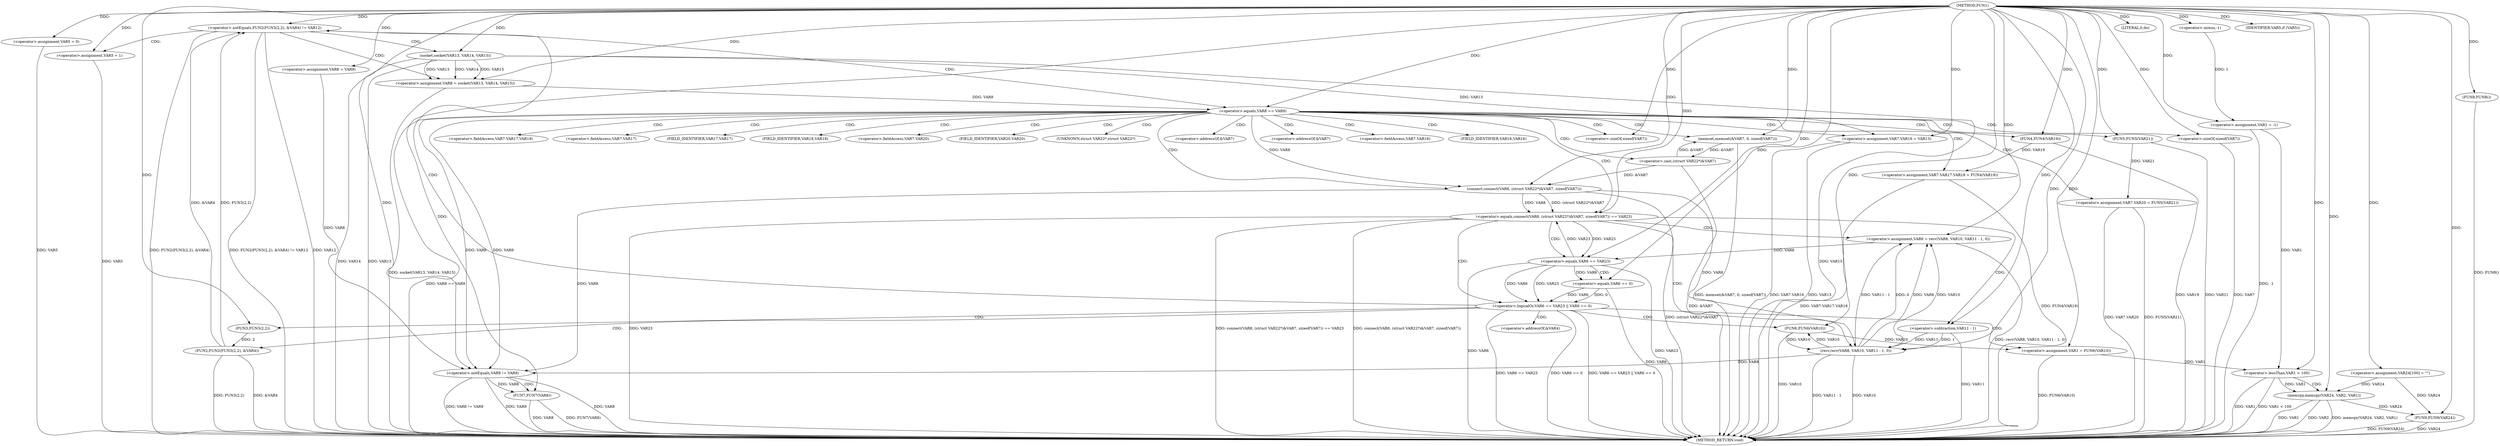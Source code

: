 digraph FUN1 {  
"1000100" [label = "(METHOD,FUN1)" ]
"1000240" [label = "(METHOD_RETURN,void)" ]
"1000103" [label = "(<operator>.assignment,VAR1 = -1)" ]
"1000105" [label = "(<operator>.minus,-1)" ]
"1000112" [label = "(<operator>.assignment,VAR5 = 0)" ]
"1000118" [label = "(<operator>.assignment,VAR8 = VAR9)" ]
"1000125" [label = "(<operator>.notEquals,FUN2(FUN3(2,2), &VAR4) != VAR12)" ]
"1000126" [label = "(FUN2,FUN2(FUN3(2,2), &VAR4))" ]
"1000127" [label = "(FUN3,FUN3(2,2))" ]
"1000135" [label = "(<operator>.assignment,VAR5 = 1)" ]
"1000138" [label = "(<operator>.assignment,VAR8 = socket(VAR13, VAR14, VAR15))" ]
"1000140" [label = "(socket,socket(VAR13, VAR14, VAR15))" ]
"1000145" [label = "(<operator>.equals,VAR8 == VAR9)" ]
"1000150" [label = "(memset,memset(&VAR7, 0, sizeof(VAR7)))" ]
"1000154" [label = "(<operator>.sizeOf,sizeof(VAR7))" ]
"1000156" [label = "(<operator>.assignment,VAR7.VAR16 = VAR13)" ]
"1000161" [label = "(<operator>.assignment,VAR7.VAR17.VAR18 = FUN4(VAR19))" ]
"1000167" [label = "(FUN4,FUN4(VAR19))" ]
"1000169" [label = "(<operator>.assignment,VAR7.VAR20 = FUN5(VAR21))" ]
"1000173" [label = "(FUN5,FUN5(VAR21))" ]
"1000176" [label = "(<operator>.equals,connect(VAR8, (struct VAR22*)&VAR7, sizeof(VAR7)) == VAR23)" ]
"1000177" [label = "(connect,connect(VAR8, (struct VAR22*)&VAR7, sizeof(VAR7)))" ]
"1000179" [label = "(<operator>.cast,(struct VAR22*)&VAR7)" ]
"1000183" [label = "(<operator>.sizeOf,sizeof(VAR7))" ]
"1000188" [label = "(<operator>.assignment,VAR6 = recv(VAR8, VAR10, VAR11 - 1, 0))" ]
"1000190" [label = "(recv,recv(VAR8, VAR10, VAR11 - 1, 0))" ]
"1000193" [label = "(<operator>.subtraction,VAR11 - 1)" ]
"1000198" [label = "(<operator>.logicalOr,VAR6 == VAR23 || VAR6 == 0)" ]
"1000199" [label = "(<operator>.equals,VAR6 == VAR23)" ]
"1000202" [label = "(<operator>.equals,VAR6 == 0)" ]
"1000207" [label = "(<operator>.assignment,VAR1 = FUN6(VAR10))" ]
"1000209" [label = "(FUN6,FUN6(VAR10))" ]
"1000211" [label = "(LITERAL,0,do)" ]
"1000213" [label = "(<operator>.notEquals,VAR8 != VAR9)" ]
"1000217" [label = "(FUN7,FUN7(VAR8))" ]
"1000220" [label = "(IDENTIFIER,VAR5,if (VAR5))" ]
"1000222" [label = "(FUN8,FUN8())" ]
"1000226" [label = "(<operator>.assignment,VAR24[100] = \"\")" ]
"1000230" [label = "(<operator>.lessThan,VAR1 < 100)" ]
"1000234" [label = "(memcpy,memcpy(VAR24, VAR2, VAR1))" ]
"1000238" [label = "(FUN9,FUN9(VAR24))" ]
"1000130" [label = "(<operator>.addressOf,&VAR4)" ]
"1000151" [label = "(<operator>.addressOf,&VAR7)" ]
"1000157" [label = "(<operator>.fieldAccess,VAR7.VAR16)" ]
"1000159" [label = "(FIELD_IDENTIFIER,VAR16,VAR16)" ]
"1000162" [label = "(<operator>.fieldAccess,VAR7.VAR17.VAR18)" ]
"1000163" [label = "(<operator>.fieldAccess,VAR7.VAR17)" ]
"1000165" [label = "(FIELD_IDENTIFIER,VAR17,VAR17)" ]
"1000166" [label = "(FIELD_IDENTIFIER,VAR18,VAR18)" ]
"1000170" [label = "(<operator>.fieldAccess,VAR7.VAR20)" ]
"1000172" [label = "(FIELD_IDENTIFIER,VAR20,VAR20)" ]
"1000180" [label = "(UNKNOWN,struct VAR22*,struct VAR22*)" ]
"1000181" [label = "(<operator>.addressOf,&VAR7)" ]
  "1000140" -> "1000240"  [ label = "DDG: VAR14"] 
  "1000176" -> "1000240"  [ label = "DDG: VAR23"] 
  "1000177" -> "1000240"  [ label = "DDG: (struct VAR22*)&VAR7"] 
  "1000179" -> "1000240"  [ label = "DDG: &VAR7"] 
  "1000198" -> "1000240"  [ label = "DDG: VAR6 == VAR23"] 
  "1000161" -> "1000240"  [ label = "DDG: VAR7.VAR17.VAR18"] 
  "1000173" -> "1000240"  [ label = "DDG: VAR21"] 
  "1000167" -> "1000240"  [ label = "DDG: VAR19"] 
  "1000126" -> "1000240"  [ label = "DDG: &VAR4"] 
  "1000125" -> "1000240"  [ label = "DDG: FUN2(FUN3(2,2), &VAR4)"] 
  "1000125" -> "1000240"  [ label = "DDG: FUN2(FUN3(2,2), &VAR4) != VAR12"] 
  "1000193" -> "1000240"  [ label = "DDG: VAR11"] 
  "1000199" -> "1000240"  [ label = "DDG: VAR23"] 
  "1000234" -> "1000240"  [ label = "DDG: VAR1"] 
  "1000207" -> "1000240"  [ label = "DDG: FUN6(VAR10)"] 
  "1000209" -> "1000240"  [ label = "DDG: VAR10"] 
  "1000234" -> "1000240"  [ label = "DDG: VAR2"] 
  "1000238" -> "1000240"  [ label = "DDG: VAR24"] 
  "1000188" -> "1000240"  [ label = "DDG: recv(VAR8, VAR10, VAR11 - 1, 0)"] 
  "1000199" -> "1000240"  [ label = "DDG: VAR6"] 
  "1000156" -> "1000240"  [ label = "DDG: VAR7.VAR16"] 
  "1000103" -> "1000240"  [ label = "DDG: -1"] 
  "1000217" -> "1000240"  [ label = "DDG: FUN7(VAR8)"] 
  "1000238" -> "1000240"  [ label = "DDG: FUN9(VAR24)"] 
  "1000156" -> "1000240"  [ label = "DDG: VAR13"] 
  "1000213" -> "1000240"  [ label = "DDG: VAR8"] 
  "1000125" -> "1000240"  [ label = "DDG: VAR12"] 
  "1000140" -> "1000240"  [ label = "DDG: VAR13"] 
  "1000138" -> "1000240"  [ label = "DDG: socket(VAR13, VAR14, VAR15)"] 
  "1000183" -> "1000240"  [ label = "DDG: VAR7"] 
  "1000161" -> "1000240"  [ label = "DDG: FUN4(VAR19)"] 
  "1000217" -> "1000240"  [ label = "DDG: VAR8"] 
  "1000202" -> "1000240"  [ label = "DDG: VAR6"] 
  "1000222" -> "1000240"  [ label = "DDG: FUN8()"] 
  "1000176" -> "1000240"  [ label = "DDG: connect(VAR8, (struct VAR22*)&VAR7, sizeof(VAR7)) == VAR23"] 
  "1000126" -> "1000240"  [ label = "DDG: FUN3(2,2)"] 
  "1000230" -> "1000240"  [ label = "DDG: VAR1"] 
  "1000213" -> "1000240"  [ label = "DDG: VAR8 != VAR9"] 
  "1000190" -> "1000240"  [ label = "DDG: VAR11 - 1"] 
  "1000112" -> "1000240"  [ label = "DDG: VAR5"] 
  "1000169" -> "1000240"  [ label = "DDG: FUN5(VAR21)"] 
  "1000234" -> "1000240"  [ label = "DDG: memcpy(VAR24, VAR2, VAR1)"] 
  "1000135" -> "1000240"  [ label = "DDG: VAR5"] 
  "1000145" -> "1000240"  [ label = "DDG: VAR8 == VAR9"] 
  "1000140" -> "1000240"  [ label = "DDG: VAR15"] 
  "1000230" -> "1000240"  [ label = "DDG: VAR1 < 100"] 
  "1000213" -> "1000240"  [ label = "DDG: VAR9"] 
  "1000176" -> "1000240"  [ label = "DDG: connect(VAR8, (struct VAR22*)&VAR7, sizeof(VAR7))"] 
  "1000169" -> "1000240"  [ label = "DDG: VAR7.VAR20"] 
  "1000150" -> "1000240"  [ label = "DDG: memset(&VAR7, 0, sizeof(VAR7))"] 
  "1000190" -> "1000240"  [ label = "DDG: VAR10"] 
  "1000198" -> "1000240"  [ label = "DDG: VAR6 == 0"] 
  "1000198" -> "1000240"  [ label = "DDG: VAR6 == VAR23 || VAR6 == 0"] 
  "1000105" -> "1000103"  [ label = "DDG: 1"] 
  "1000100" -> "1000103"  [ label = "DDG: "] 
  "1000100" -> "1000105"  [ label = "DDG: "] 
  "1000100" -> "1000112"  [ label = "DDG: "] 
  "1000100" -> "1000118"  [ label = "DDG: "] 
  "1000126" -> "1000125"  [ label = "DDG: FUN3(2,2)"] 
  "1000126" -> "1000125"  [ label = "DDG: &VAR4"] 
  "1000127" -> "1000126"  [ label = "DDG: 2"] 
  "1000100" -> "1000127"  [ label = "DDG: "] 
  "1000100" -> "1000125"  [ label = "DDG: "] 
  "1000100" -> "1000135"  [ label = "DDG: "] 
  "1000140" -> "1000138"  [ label = "DDG: VAR13"] 
  "1000140" -> "1000138"  [ label = "DDG: VAR14"] 
  "1000140" -> "1000138"  [ label = "DDG: VAR15"] 
  "1000100" -> "1000138"  [ label = "DDG: "] 
  "1000100" -> "1000140"  [ label = "DDG: "] 
  "1000138" -> "1000145"  [ label = "DDG: VAR8"] 
  "1000100" -> "1000145"  [ label = "DDG: "] 
  "1000179" -> "1000150"  [ label = "DDG: &VAR7"] 
  "1000100" -> "1000150"  [ label = "DDG: "] 
  "1000100" -> "1000154"  [ label = "DDG: "] 
  "1000140" -> "1000156"  [ label = "DDG: VAR13"] 
  "1000100" -> "1000156"  [ label = "DDG: "] 
  "1000167" -> "1000161"  [ label = "DDG: VAR19"] 
  "1000100" -> "1000167"  [ label = "DDG: "] 
  "1000173" -> "1000169"  [ label = "DDG: VAR21"] 
  "1000100" -> "1000173"  [ label = "DDG: "] 
  "1000177" -> "1000176"  [ label = "DDG: VAR8"] 
  "1000177" -> "1000176"  [ label = "DDG: (struct VAR22*)&VAR7"] 
  "1000145" -> "1000177"  [ label = "DDG: VAR8"] 
  "1000100" -> "1000177"  [ label = "DDG: "] 
  "1000179" -> "1000177"  [ label = "DDG: &VAR7"] 
  "1000150" -> "1000179"  [ label = "DDG: &VAR7"] 
  "1000100" -> "1000183"  [ label = "DDG: "] 
  "1000199" -> "1000176"  [ label = "DDG: VAR23"] 
  "1000100" -> "1000176"  [ label = "DDG: "] 
  "1000190" -> "1000188"  [ label = "DDG: VAR8"] 
  "1000190" -> "1000188"  [ label = "DDG: VAR10"] 
  "1000190" -> "1000188"  [ label = "DDG: VAR11 - 1"] 
  "1000190" -> "1000188"  [ label = "DDG: 0"] 
  "1000100" -> "1000188"  [ label = "DDG: "] 
  "1000177" -> "1000190"  [ label = "DDG: VAR8"] 
  "1000100" -> "1000190"  [ label = "DDG: "] 
  "1000209" -> "1000190"  [ label = "DDG: VAR10"] 
  "1000193" -> "1000190"  [ label = "DDG: VAR11"] 
  "1000193" -> "1000190"  [ label = "DDG: 1"] 
  "1000100" -> "1000193"  [ label = "DDG: "] 
  "1000199" -> "1000198"  [ label = "DDG: VAR6"] 
  "1000199" -> "1000198"  [ label = "DDG: VAR23"] 
  "1000188" -> "1000199"  [ label = "DDG: VAR6"] 
  "1000100" -> "1000199"  [ label = "DDG: "] 
  "1000176" -> "1000199"  [ label = "DDG: VAR23"] 
  "1000202" -> "1000198"  [ label = "DDG: VAR6"] 
  "1000202" -> "1000198"  [ label = "DDG: 0"] 
  "1000199" -> "1000202"  [ label = "DDG: VAR6"] 
  "1000100" -> "1000202"  [ label = "DDG: "] 
  "1000209" -> "1000207"  [ label = "DDG: VAR10"] 
  "1000100" -> "1000207"  [ label = "DDG: "] 
  "1000190" -> "1000209"  [ label = "DDG: VAR10"] 
  "1000100" -> "1000209"  [ label = "DDG: "] 
  "1000100" -> "1000211"  [ label = "DDG: "] 
  "1000177" -> "1000213"  [ label = "DDG: VAR8"] 
  "1000190" -> "1000213"  [ label = "DDG: VAR8"] 
  "1000118" -> "1000213"  [ label = "DDG: VAR8"] 
  "1000145" -> "1000213"  [ label = "DDG: VAR8"] 
  "1000100" -> "1000213"  [ label = "DDG: "] 
  "1000145" -> "1000213"  [ label = "DDG: VAR9"] 
  "1000213" -> "1000217"  [ label = "DDG: VAR8"] 
  "1000100" -> "1000217"  [ label = "DDG: "] 
  "1000100" -> "1000220"  [ label = "DDG: "] 
  "1000100" -> "1000222"  [ label = "DDG: "] 
  "1000100" -> "1000226"  [ label = "DDG: "] 
  "1000103" -> "1000230"  [ label = "DDG: VAR1"] 
  "1000207" -> "1000230"  [ label = "DDG: VAR1"] 
  "1000100" -> "1000230"  [ label = "DDG: "] 
  "1000226" -> "1000234"  [ label = "DDG: VAR24"] 
  "1000100" -> "1000234"  [ label = "DDG: "] 
  "1000230" -> "1000234"  [ label = "DDG: VAR1"] 
  "1000226" -> "1000238"  [ label = "DDG: VAR24"] 
  "1000234" -> "1000238"  [ label = "DDG: VAR24"] 
  "1000100" -> "1000238"  [ label = "DDG: "] 
  "1000125" -> "1000135"  [ label = "CDG: "] 
  "1000125" -> "1000145"  [ label = "CDG: "] 
  "1000125" -> "1000140"  [ label = "CDG: "] 
  "1000125" -> "1000138"  [ label = "CDG: "] 
  "1000145" -> "1000156"  [ label = "CDG: "] 
  "1000145" -> "1000161"  [ label = "CDG: "] 
  "1000145" -> "1000150"  [ label = "CDG: "] 
  "1000145" -> "1000166"  [ label = "CDG: "] 
  "1000145" -> "1000180"  [ label = "CDG: "] 
  "1000145" -> "1000183"  [ label = "CDG: "] 
  "1000145" -> "1000165"  [ label = "CDG: "] 
  "1000145" -> "1000157"  [ label = "CDG: "] 
  "1000145" -> "1000172"  [ label = "CDG: "] 
  "1000145" -> "1000169"  [ label = "CDG: "] 
  "1000145" -> "1000163"  [ label = "CDG: "] 
  "1000145" -> "1000159"  [ label = "CDG: "] 
  "1000145" -> "1000167"  [ label = "CDG: "] 
  "1000145" -> "1000173"  [ label = "CDG: "] 
  "1000145" -> "1000154"  [ label = "CDG: "] 
  "1000145" -> "1000151"  [ label = "CDG: "] 
  "1000145" -> "1000170"  [ label = "CDG: "] 
  "1000145" -> "1000179"  [ label = "CDG: "] 
  "1000145" -> "1000176"  [ label = "CDG: "] 
  "1000145" -> "1000177"  [ label = "CDG: "] 
  "1000145" -> "1000162"  [ label = "CDG: "] 
  "1000145" -> "1000181"  [ label = "CDG: "] 
  "1000176" -> "1000199"  [ label = "CDG: "] 
  "1000176" -> "1000188"  [ label = "CDG: "] 
  "1000176" -> "1000190"  [ label = "CDG: "] 
  "1000176" -> "1000193"  [ label = "CDG: "] 
  "1000176" -> "1000198"  [ label = "CDG: "] 
  "1000198" -> "1000207"  [ label = "CDG: "] 
  "1000198" -> "1000209"  [ label = "CDG: "] 
  "1000198" -> "1000125"  [ label = "CDG: "] 
  "1000198" -> "1000127"  [ label = "CDG: "] 
  "1000198" -> "1000126"  [ label = "CDG: "] 
  "1000198" -> "1000130"  [ label = "CDG: "] 
  "1000199" -> "1000202"  [ label = "CDG: "] 
  "1000213" -> "1000217"  [ label = "CDG: "] 
  "1000230" -> "1000234"  [ label = "CDG: "] 
}
